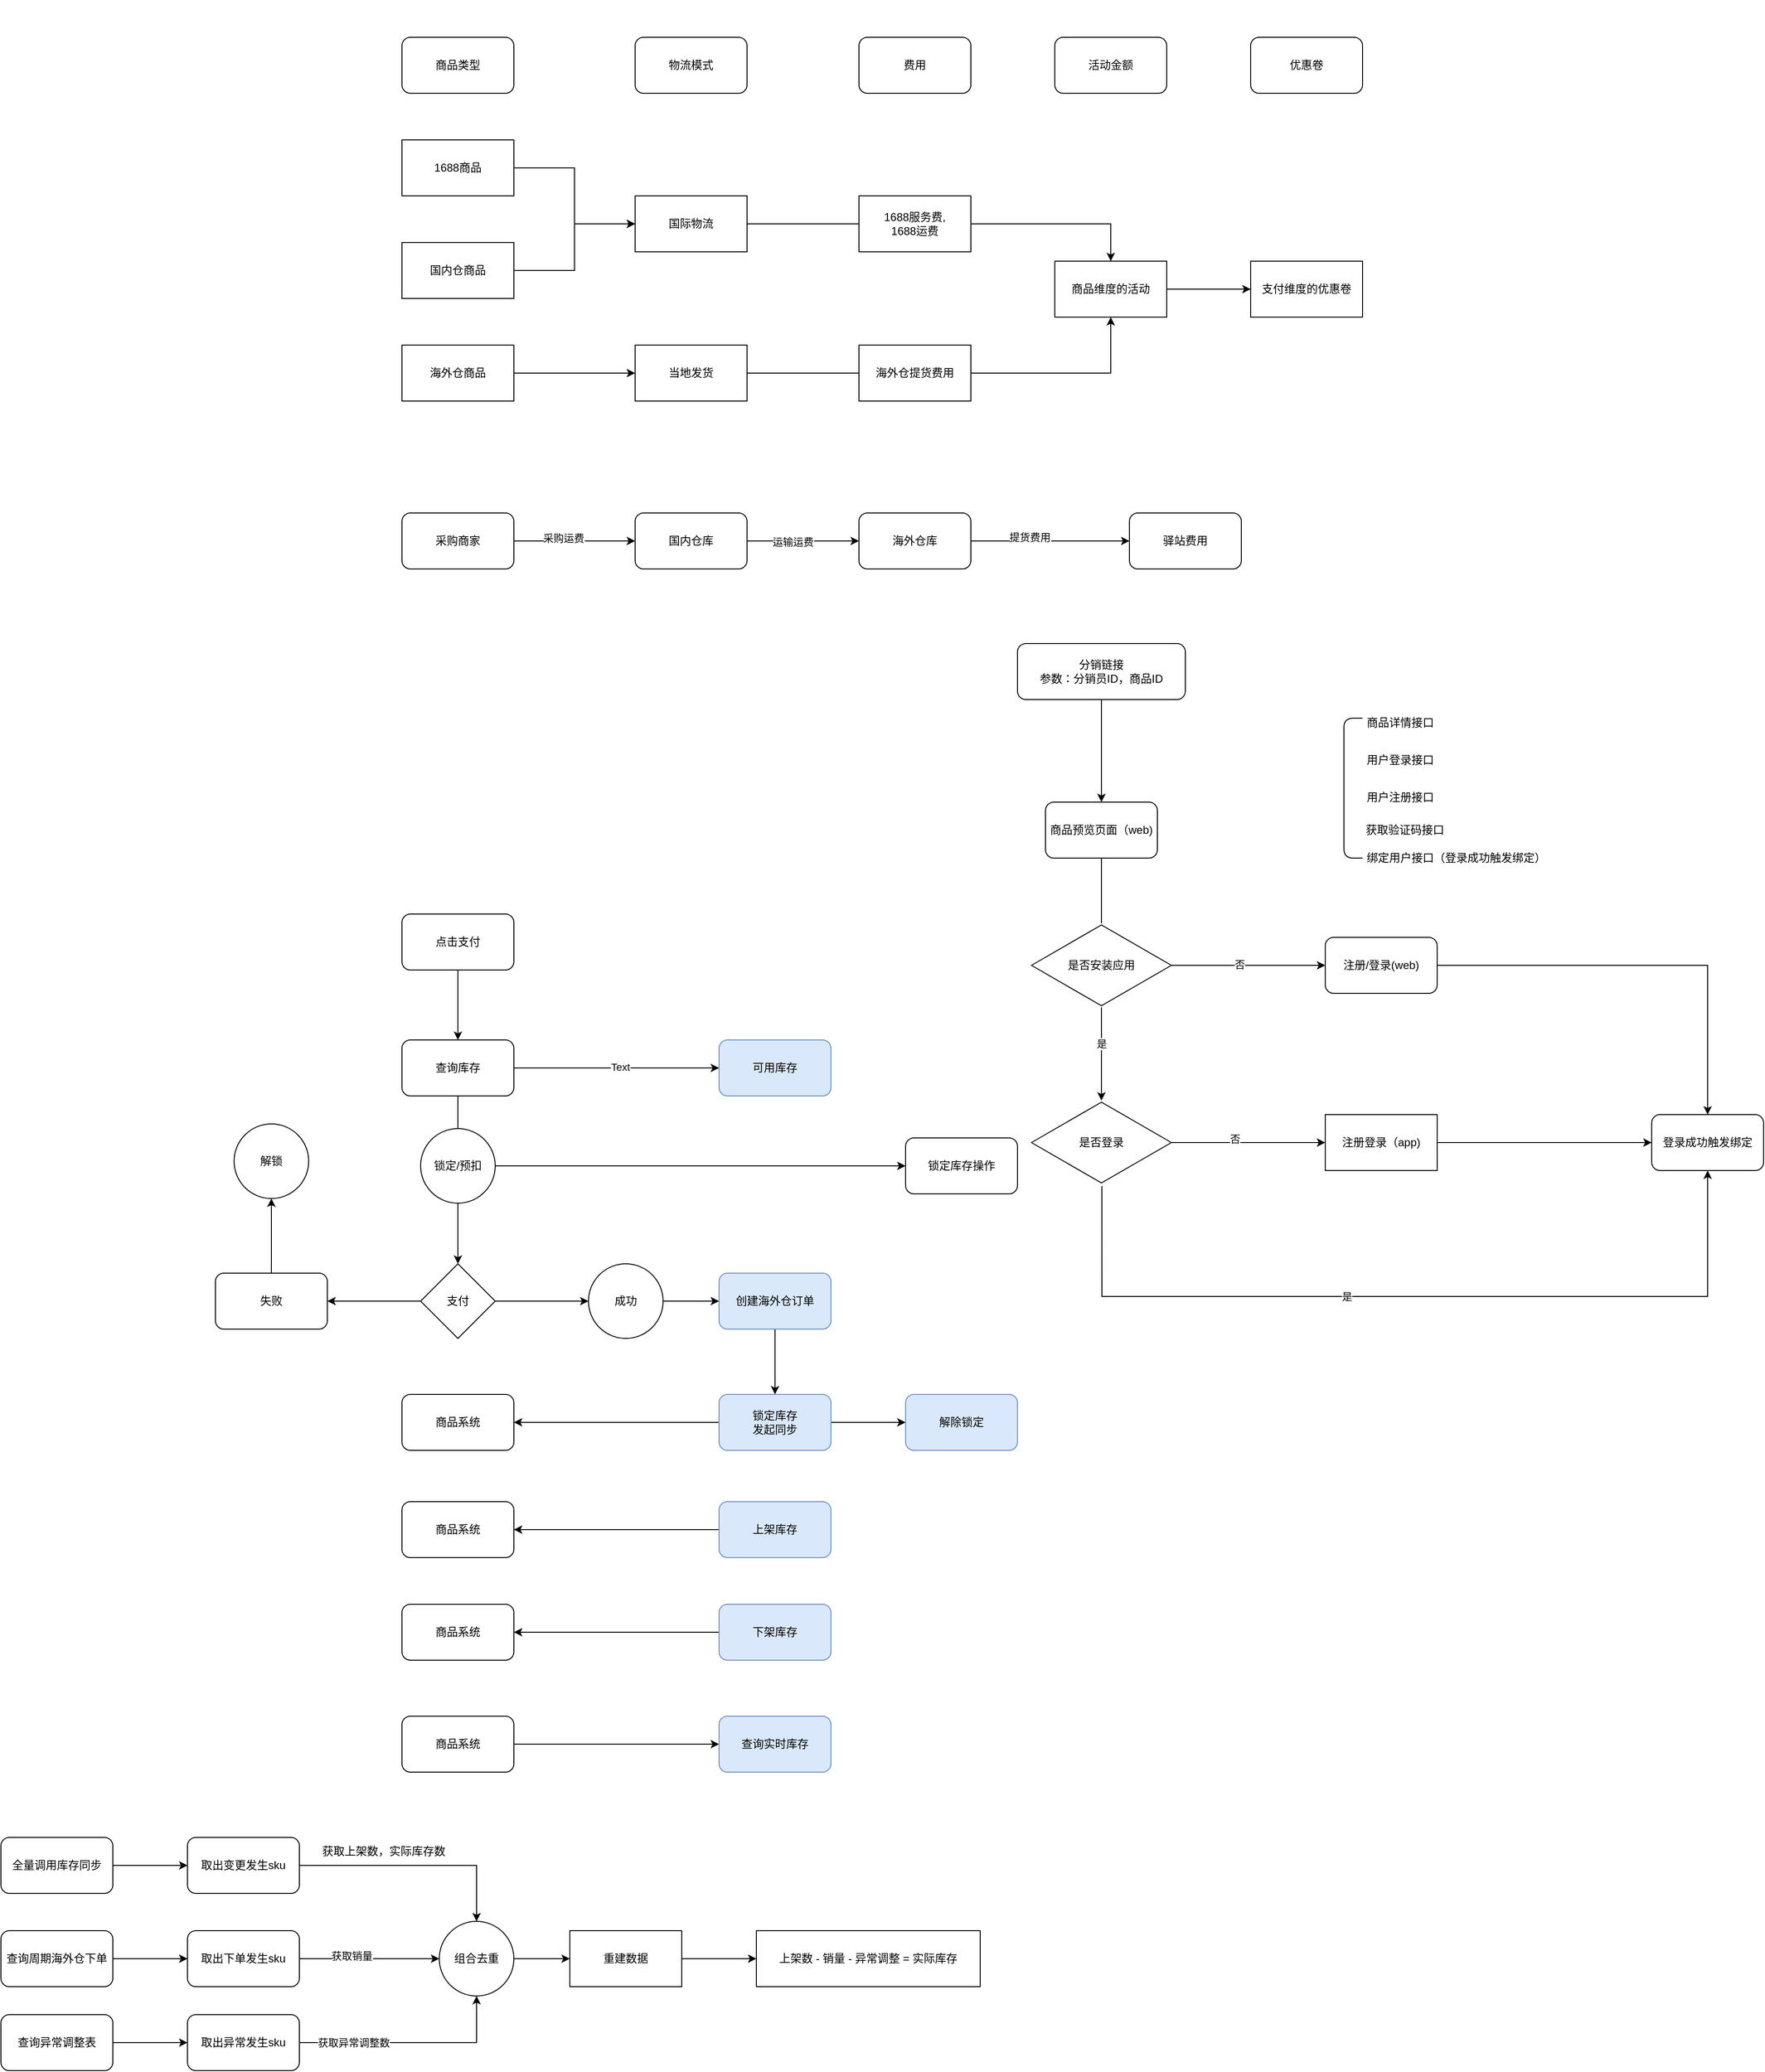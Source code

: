 <mxfile version="21.6.8" type="github">
  <diagram id="adT5Hj72i1SFzHfTn9DL" name="Page-1">
    <mxGraphModel dx="2389" dy="841" grid="1" gridSize="10" guides="1" tooltips="1" connect="1" arrows="1" fold="1" page="1" pageScale="1" pageWidth="827" pageHeight="1169" math="0" shadow="0">
      <root>
        <mxCell id="0" />
        <mxCell id="1" parent="0" />
        <mxCell id="MJwxScp5eWd2gxEu34i6-5" style="edgeStyle=orthogonalEdgeStyle;rounded=0;orthogonalLoop=1;jettySize=auto;html=1;" parent="1" source="MJwxScp5eWd2gxEu34i6-1" target="MJwxScp5eWd2gxEu34i6-4" edge="1">
          <mxGeometry relative="1" as="geometry" />
        </mxCell>
        <mxCell id="MJwxScp5eWd2gxEu34i6-1" value="1688商品" style="rounded=0;whiteSpace=wrap;html=1;" parent="1" vertex="1">
          <mxGeometry x="70" y="200" width="120" height="60" as="geometry" />
        </mxCell>
        <mxCell id="MJwxScp5eWd2gxEu34i6-6" style="edgeStyle=orthogonalEdgeStyle;rounded=0;orthogonalLoop=1;jettySize=auto;html=1;entryX=0;entryY=0.5;entryDx=0;entryDy=0;" parent="1" source="MJwxScp5eWd2gxEu34i6-2" target="MJwxScp5eWd2gxEu34i6-4" edge="1">
          <mxGeometry relative="1" as="geometry" />
        </mxCell>
        <mxCell id="MJwxScp5eWd2gxEu34i6-2" value="国内仓商品" style="rounded=0;whiteSpace=wrap;html=1;" parent="1" vertex="1">
          <mxGeometry x="70" y="310" width="120" height="60" as="geometry" />
        </mxCell>
        <mxCell id="MJwxScp5eWd2gxEu34i6-8" value="" style="edgeStyle=orthogonalEdgeStyle;rounded=0;orthogonalLoop=1;jettySize=auto;html=1;" parent="1" source="MJwxScp5eWd2gxEu34i6-3" target="MJwxScp5eWd2gxEu34i6-7" edge="1">
          <mxGeometry relative="1" as="geometry" />
        </mxCell>
        <mxCell id="MJwxScp5eWd2gxEu34i6-3" value="海外仓商品" style="rounded=0;whiteSpace=wrap;html=1;" parent="1" vertex="1">
          <mxGeometry x="70" y="420" width="120" height="60" as="geometry" />
        </mxCell>
        <mxCell id="MJwxScp5eWd2gxEu34i6-15" style="edgeStyle=orthogonalEdgeStyle;rounded=0;orthogonalLoop=1;jettySize=auto;html=1;" parent="1" source="MJwxScp5eWd2gxEu34i6-4" target="MJwxScp5eWd2gxEu34i6-14" edge="1">
          <mxGeometry relative="1" as="geometry" />
        </mxCell>
        <mxCell id="MJwxScp5eWd2gxEu34i6-4" value="国际物流" style="rounded=0;whiteSpace=wrap;html=1;" parent="1" vertex="1">
          <mxGeometry x="320" y="260" width="120" height="60" as="geometry" />
        </mxCell>
        <mxCell id="MJwxScp5eWd2gxEu34i6-16" style="edgeStyle=orthogonalEdgeStyle;rounded=0;orthogonalLoop=1;jettySize=auto;html=1;entryX=0.5;entryY=1;entryDx=0;entryDy=0;" parent="1" source="MJwxScp5eWd2gxEu34i6-7" target="MJwxScp5eWd2gxEu34i6-14" edge="1">
          <mxGeometry relative="1" as="geometry" />
        </mxCell>
        <mxCell id="MJwxScp5eWd2gxEu34i6-7" value="当地发货" style="rounded=0;whiteSpace=wrap;html=1;" parent="1" vertex="1">
          <mxGeometry x="320" y="420" width="120" height="60" as="geometry" />
        </mxCell>
        <mxCell id="MJwxScp5eWd2gxEu34i6-9" value="商品类型" style="rounded=1;whiteSpace=wrap;html=1;" parent="1" vertex="1">
          <mxGeometry x="70" y="90" width="120" height="60" as="geometry" />
        </mxCell>
        <mxCell id="MJwxScp5eWd2gxEu34i6-10" value="物流模式" style="rounded=1;whiteSpace=wrap;html=1;" parent="1" vertex="1">
          <mxGeometry x="320" y="90" width="120" height="60" as="geometry" />
        </mxCell>
        <mxCell id="MJwxScp5eWd2gxEu34i6-11" value="&lt;h1&gt;&lt;br&gt;&lt;/h1&gt;" style="text;html=1;strokeColor=none;fillColor=none;spacing=5;spacingTop=-20;whiteSpace=wrap;overflow=hidden;rounded=0;" parent="1" vertex="1">
          <mxGeometry x="35" y="60" width="190" height="120" as="geometry" />
        </mxCell>
        <mxCell id="MJwxScp5eWd2gxEu34i6-12" value="优惠卷" style="rounded=1;whiteSpace=wrap;html=1;" parent="1" vertex="1">
          <mxGeometry x="980" y="90" width="120" height="60" as="geometry" />
        </mxCell>
        <mxCell id="MJwxScp5eWd2gxEu34i6-13" value="活动金额" style="rounded=1;whiteSpace=wrap;html=1;" parent="1" vertex="1">
          <mxGeometry x="770" y="90" width="120" height="60" as="geometry" />
        </mxCell>
        <mxCell id="MJwxScp5eWd2gxEu34i6-18" value="" style="edgeStyle=orthogonalEdgeStyle;rounded=0;orthogonalLoop=1;jettySize=auto;html=1;" parent="1" source="MJwxScp5eWd2gxEu34i6-14" target="MJwxScp5eWd2gxEu34i6-17" edge="1">
          <mxGeometry relative="1" as="geometry" />
        </mxCell>
        <mxCell id="MJwxScp5eWd2gxEu34i6-14" value="商品维度的活动" style="rounded=0;whiteSpace=wrap;html=1;" parent="1" vertex="1">
          <mxGeometry x="770" y="330" width="120" height="60" as="geometry" />
        </mxCell>
        <mxCell id="MJwxScp5eWd2gxEu34i6-17" value="支付维度的优惠卷" style="rounded=0;whiteSpace=wrap;html=1;" parent="1" vertex="1">
          <mxGeometry x="980" y="330" width="120" height="60" as="geometry" />
        </mxCell>
        <mxCell id="MJwxScp5eWd2gxEu34i6-19" value="费用" style="rounded=1;whiteSpace=wrap;html=1;" parent="1" vertex="1">
          <mxGeometry x="560" y="90" width="120" height="60" as="geometry" />
        </mxCell>
        <mxCell id="MJwxScp5eWd2gxEu34i6-20" value="1688服务费,&lt;br&gt;1688运费&lt;br&gt;" style="rounded=0;whiteSpace=wrap;html=1;" parent="1" vertex="1">
          <mxGeometry x="560" y="260" width="120" height="60" as="geometry" />
        </mxCell>
        <mxCell id="MJwxScp5eWd2gxEu34i6-21" value="海外仓提货费用" style="rounded=0;whiteSpace=wrap;html=1;" parent="1" vertex="1">
          <mxGeometry x="560" y="420" width="120" height="60" as="geometry" />
        </mxCell>
        <mxCell id="MJwxScp5eWd2gxEu34i6-28" style="edgeStyle=orthogonalEdgeStyle;rounded=0;orthogonalLoop=1;jettySize=auto;html=1;" parent="1" source="MJwxScp5eWd2gxEu34i6-24" target="MJwxScp5eWd2gxEu34i6-25" edge="1">
          <mxGeometry relative="1" as="geometry" />
        </mxCell>
        <mxCell id="MJwxScp5eWd2gxEu34i6-31" value="采购运费" style="edgeLabel;html=1;align=center;verticalAlign=middle;resizable=0;points=[];" parent="MJwxScp5eWd2gxEu34i6-28" vertex="1" connectable="0">
          <mxGeometry x="-0.185" y="3" relative="1" as="geometry">
            <mxPoint as="offset" />
          </mxGeometry>
        </mxCell>
        <mxCell id="MJwxScp5eWd2gxEu34i6-24" value="采购商家" style="rounded=1;whiteSpace=wrap;html=1;" parent="1" vertex="1">
          <mxGeometry x="70" y="600" width="120" height="60" as="geometry" />
        </mxCell>
        <mxCell id="MJwxScp5eWd2gxEu34i6-29" style="edgeStyle=orthogonalEdgeStyle;rounded=0;orthogonalLoop=1;jettySize=auto;html=1;entryX=0;entryY=0.5;entryDx=0;entryDy=0;" parent="1" source="MJwxScp5eWd2gxEu34i6-25" target="MJwxScp5eWd2gxEu34i6-26" edge="1">
          <mxGeometry relative="1" as="geometry" />
        </mxCell>
        <mxCell id="MJwxScp5eWd2gxEu34i6-32" value="运输运费" style="edgeLabel;html=1;align=center;verticalAlign=middle;resizable=0;points=[];" parent="MJwxScp5eWd2gxEu34i6-29" vertex="1" connectable="0">
          <mxGeometry x="-0.183" y="-1" relative="1" as="geometry">
            <mxPoint as="offset" />
          </mxGeometry>
        </mxCell>
        <mxCell id="MJwxScp5eWd2gxEu34i6-25" value="国内仓库" style="rounded=1;whiteSpace=wrap;html=1;" parent="1" vertex="1">
          <mxGeometry x="320" y="600" width="120" height="60" as="geometry" />
        </mxCell>
        <mxCell id="MJwxScp5eWd2gxEu34i6-30" style="edgeStyle=orthogonalEdgeStyle;rounded=0;orthogonalLoop=1;jettySize=auto;html=1;entryX=0;entryY=0.5;entryDx=0;entryDy=0;" parent="1" source="MJwxScp5eWd2gxEu34i6-26" target="MJwxScp5eWd2gxEu34i6-27" edge="1">
          <mxGeometry relative="1" as="geometry">
            <Array as="points">
              <mxPoint x="770" y="630" />
              <mxPoint x="770" y="630" />
            </Array>
          </mxGeometry>
        </mxCell>
        <mxCell id="MJwxScp5eWd2gxEu34i6-33" value="提货费用" style="edgeLabel;html=1;align=center;verticalAlign=middle;resizable=0;points=[];" parent="MJwxScp5eWd2gxEu34i6-30" vertex="1" connectable="0">
          <mxGeometry x="-0.267" y="4" relative="1" as="geometry">
            <mxPoint as="offset" />
          </mxGeometry>
        </mxCell>
        <mxCell id="MJwxScp5eWd2gxEu34i6-26" value="海外仓库" style="rounded=1;whiteSpace=wrap;html=1;" parent="1" vertex="1">
          <mxGeometry x="560" y="600" width="120" height="60" as="geometry" />
        </mxCell>
        <mxCell id="MJwxScp5eWd2gxEu34i6-27" value="驿站费用" style="rounded=1;whiteSpace=wrap;html=1;" parent="1" vertex="1">
          <mxGeometry x="850" y="600" width="120" height="60" as="geometry" />
        </mxCell>
        <mxCell id="-hgf0dUPI_WyiDmm7bkw-3" value="" style="edgeStyle=orthogonalEdgeStyle;rounded=0;orthogonalLoop=1;jettySize=auto;html=1;" parent="1" source="-hgf0dUPI_WyiDmm7bkw-1" target="-hgf0dUPI_WyiDmm7bkw-2" edge="1">
          <mxGeometry relative="1" as="geometry" />
        </mxCell>
        <mxCell id="-hgf0dUPI_WyiDmm7bkw-1" value="分销链接&lt;br&gt;参数：分销员ID，商品ID" style="rounded=1;whiteSpace=wrap;html=1;" parent="1" vertex="1">
          <mxGeometry x="730" y="740" width="180" height="60" as="geometry" />
        </mxCell>
        <mxCell id="-hgf0dUPI_WyiDmm7bkw-8" value="" style="edgeStyle=orthogonalEdgeStyle;rounded=0;orthogonalLoop=1;jettySize=auto;html=1;startArrow=none;" parent="1" source="-hgf0dUPI_WyiDmm7bkw-11" target="-hgf0dUPI_WyiDmm7bkw-7" edge="1">
          <mxGeometry relative="1" as="geometry" />
        </mxCell>
        <mxCell id="-hgf0dUPI_WyiDmm7bkw-14" value="否" style="edgeLabel;html=1;align=center;verticalAlign=middle;resizable=0;points=[];" parent="-hgf0dUPI_WyiDmm7bkw-8" vertex="1" connectable="0">
          <mxGeometry x="-0.118" y="1" relative="1" as="geometry">
            <mxPoint as="offset" />
          </mxGeometry>
        </mxCell>
        <mxCell id="-hgf0dUPI_WyiDmm7bkw-2" value="商品预览页面（web)&lt;br&gt;" style="rounded=1;whiteSpace=wrap;html=1;" parent="1" vertex="1">
          <mxGeometry x="760" y="910" width="120" height="60" as="geometry" />
        </mxCell>
        <mxCell id="-hgf0dUPI_WyiDmm7bkw-26" value="" style="edgeStyle=orthogonalEdgeStyle;rounded=0;orthogonalLoop=1;jettySize=auto;html=1;" parent="1" source="-hgf0dUPI_WyiDmm7bkw-7" target="-hgf0dUPI_WyiDmm7bkw-25" edge="1">
          <mxGeometry relative="1" as="geometry" />
        </mxCell>
        <mxCell id="-hgf0dUPI_WyiDmm7bkw-7" value="注册/登录(web)" style="rounded=1;whiteSpace=wrap;html=1;" parent="1" vertex="1">
          <mxGeometry x="1060" y="1055" width="120" height="60" as="geometry" />
        </mxCell>
        <mxCell id="-hgf0dUPI_WyiDmm7bkw-12" value="" style="edgeStyle=orthogonalEdgeStyle;rounded=0;orthogonalLoop=1;jettySize=auto;html=1;endArrow=none;" parent="1" source="-hgf0dUPI_WyiDmm7bkw-2" target="-hgf0dUPI_WyiDmm7bkw-11" edge="1">
          <mxGeometry relative="1" as="geometry">
            <mxPoint x="600" y="1170" as="sourcePoint" />
            <mxPoint x="990" y="1170" as="targetPoint" />
          </mxGeometry>
        </mxCell>
        <mxCell id="-hgf0dUPI_WyiDmm7bkw-16" value="" style="edgeStyle=orthogonalEdgeStyle;rounded=0;orthogonalLoop=1;jettySize=auto;html=1;" parent="1" source="-hgf0dUPI_WyiDmm7bkw-11" target="-hgf0dUPI_WyiDmm7bkw-18" edge="1">
          <mxGeometry relative="1" as="geometry">
            <mxPoint x="820" y="1230" as="targetPoint" />
          </mxGeometry>
        </mxCell>
        <mxCell id="-hgf0dUPI_WyiDmm7bkw-17" value="是" style="edgeLabel;html=1;align=center;verticalAlign=middle;resizable=0;points=[];" parent="-hgf0dUPI_WyiDmm7bkw-16" vertex="1" connectable="0">
          <mxGeometry x="-0.221" relative="1" as="geometry">
            <mxPoint as="offset" />
          </mxGeometry>
        </mxCell>
        <mxCell id="-hgf0dUPI_WyiDmm7bkw-11" value="是否安装应用" style="html=1;whiteSpace=wrap;aspect=fixed;shape=isoRectangle;" parent="1" vertex="1">
          <mxGeometry x="745" y="1040" width="150" height="90" as="geometry" />
        </mxCell>
        <mxCell id="-hgf0dUPI_WyiDmm7bkw-20" value="" style="edgeStyle=orthogonalEdgeStyle;rounded=0;orthogonalLoop=1;jettySize=auto;html=1;" parent="1" source="-hgf0dUPI_WyiDmm7bkw-18" target="-hgf0dUPI_WyiDmm7bkw-19" edge="1">
          <mxGeometry relative="1" as="geometry" />
        </mxCell>
        <mxCell id="-hgf0dUPI_WyiDmm7bkw-21" value="否" style="edgeLabel;html=1;align=center;verticalAlign=middle;resizable=0;points=[];" parent="-hgf0dUPI_WyiDmm7bkw-20" vertex="1" connectable="0">
          <mxGeometry x="-0.176" y="4" relative="1" as="geometry">
            <mxPoint as="offset" />
          </mxGeometry>
        </mxCell>
        <mxCell id="-hgf0dUPI_WyiDmm7bkw-38" style="edgeStyle=orthogonalEdgeStyle;rounded=0;orthogonalLoop=1;jettySize=auto;html=1;entryX=0.5;entryY=1;entryDx=0;entryDy=0;exitX=0.503;exitY=1.018;exitDx=0;exitDy=0;exitPerimeter=0;" parent="1" source="-hgf0dUPI_WyiDmm7bkw-18" target="-hgf0dUPI_WyiDmm7bkw-25" edge="1">
          <mxGeometry relative="1" as="geometry">
            <mxPoint x="820" y="1560" as="targetPoint" />
            <Array as="points">
              <mxPoint x="821" y="1440" />
              <mxPoint x="1470" y="1440" />
            </Array>
          </mxGeometry>
        </mxCell>
        <mxCell id="-hgf0dUPI_WyiDmm7bkw-39" value="是" style="edgeLabel;html=1;align=center;verticalAlign=middle;resizable=0;points=[];" parent="-hgf0dUPI_WyiDmm7bkw-38" vertex="1" connectable="0">
          <mxGeometry x="-0.157" relative="1" as="geometry">
            <mxPoint as="offset" />
          </mxGeometry>
        </mxCell>
        <mxCell id="-hgf0dUPI_WyiDmm7bkw-18" value="是否登录" style="html=1;whiteSpace=wrap;aspect=fixed;shape=isoRectangle;" parent="1" vertex="1">
          <mxGeometry x="745" y="1230" width="150" height="90" as="geometry" />
        </mxCell>
        <mxCell id="-hgf0dUPI_WyiDmm7bkw-37" style="edgeStyle=orthogonalEdgeStyle;rounded=0;orthogonalLoop=1;jettySize=auto;html=1;entryX=0;entryY=0.5;entryDx=0;entryDy=0;" parent="1" source="-hgf0dUPI_WyiDmm7bkw-19" target="-hgf0dUPI_WyiDmm7bkw-25" edge="1">
          <mxGeometry relative="1" as="geometry">
            <mxPoint x="1370" y="1120" as="targetPoint" />
          </mxGeometry>
        </mxCell>
        <mxCell id="-hgf0dUPI_WyiDmm7bkw-19" value="注册登录（app)" style="whiteSpace=wrap;html=1;" parent="1" vertex="1">
          <mxGeometry x="1060" y="1245" width="120" height="60" as="geometry" />
        </mxCell>
        <mxCell id="-hgf0dUPI_WyiDmm7bkw-25" value="登录成功触发绑定" style="rounded=1;whiteSpace=wrap;html=1;" parent="1" vertex="1">
          <mxGeometry x="1410" y="1245" width="120" height="60" as="geometry" />
        </mxCell>
        <mxCell id="-hgf0dUPI_WyiDmm7bkw-27" value="" style="shape=curlyBracket;whiteSpace=wrap;html=1;rounded=1;labelPosition=left;verticalLabelPosition=middle;align=right;verticalAlign=middle;size=0;" parent="1" vertex="1">
          <mxGeometry x="1080" y="820" width="20" height="150" as="geometry" />
        </mxCell>
        <mxCell id="-hgf0dUPI_WyiDmm7bkw-28" value="商品详情接口" style="text;html=1;align=center;verticalAlign=middle;resizable=0;points=[];autosize=1;strokeColor=none;fillColor=none;" parent="1" vertex="1">
          <mxGeometry x="1090" y="810" width="100" height="30" as="geometry" />
        </mxCell>
        <mxCell id="-hgf0dUPI_WyiDmm7bkw-32" value="用户登录接口" style="text;html=1;align=center;verticalAlign=middle;resizable=0;points=[];autosize=1;strokeColor=none;fillColor=none;" parent="1" vertex="1">
          <mxGeometry x="1090" y="850" width="100" height="30" as="geometry" />
        </mxCell>
        <mxCell id="-hgf0dUPI_WyiDmm7bkw-33" value="用户注册接口" style="text;html=1;align=center;verticalAlign=middle;resizable=0;points=[];autosize=1;strokeColor=none;fillColor=none;" parent="1" vertex="1">
          <mxGeometry x="1090" y="890" width="100" height="30" as="geometry" />
        </mxCell>
        <mxCell id="-hgf0dUPI_WyiDmm7bkw-35" value="获取验证码接口" style="text;html=1;align=center;verticalAlign=middle;resizable=0;points=[];autosize=1;strokeColor=none;fillColor=none;" parent="1" vertex="1">
          <mxGeometry x="1090" y="925" width="110" height="30" as="geometry" />
        </mxCell>
        <mxCell id="-hgf0dUPI_WyiDmm7bkw-36" value="绑定用户接口（登录成功触发绑定）" style="text;html=1;align=center;verticalAlign=middle;resizable=0;points=[];autosize=1;strokeColor=none;fillColor=none;" parent="1" vertex="1">
          <mxGeometry x="1090" y="955" width="220" height="30" as="geometry" />
        </mxCell>
        <mxCell id="LGsXtnm90S2zhd1DPzmR-12" style="edgeStyle=orthogonalEdgeStyle;rounded=0;orthogonalLoop=1;jettySize=auto;html=1;" parent="1" source="LGsXtnm90S2zhd1DPzmR-1" target="LGsXtnm90S2zhd1DPzmR-7" edge="1">
          <mxGeometry relative="1" as="geometry" />
        </mxCell>
        <mxCell id="LGsXtnm90S2zhd1DPzmR-1" value="点击支付" style="rounded=1;whiteSpace=wrap;html=1;" parent="1" vertex="1">
          <mxGeometry x="70" y="1030" width="120" height="60" as="geometry" />
        </mxCell>
        <mxCell id="LGsXtnm90S2zhd1DPzmR-2" value="可用库存" style="rounded=1;whiteSpace=wrap;html=1;fillColor=#dae8fc;strokeColor=#6c8ebf;" parent="1" vertex="1">
          <mxGeometry x="410" y="1165" width="120" height="60" as="geometry" />
        </mxCell>
        <mxCell id="LGsXtnm90S2zhd1DPzmR-3" value="商品系统" style="rounded=1;whiteSpace=wrap;html=1;" parent="1" vertex="1">
          <mxGeometry x="70" y="1545" width="120" height="60" as="geometry" />
        </mxCell>
        <mxCell id="LGsXtnm90S2zhd1DPzmR-6" style="edgeStyle=orthogonalEdgeStyle;rounded=0;orthogonalLoop=1;jettySize=auto;html=1;entryX=0;entryY=0.5;entryDx=0;entryDy=0;exitX=1;exitY=0.5;exitDx=0;exitDy=0;labelBackgroundColor=default;fontColor=default;labelPosition=left;verticalLabelPosition=top;align=right;verticalAlign=bottom;" parent="1" source="LGsXtnm90S2zhd1DPzmR-7" target="LGsXtnm90S2zhd1DPzmR-2" edge="1">
          <mxGeometry relative="1" as="geometry">
            <mxPoint x="160" y="1195" as="sourcePoint" />
          </mxGeometry>
        </mxCell>
        <mxCell id="LGsXtnm90S2zhd1DPzmR-28" value="Text" style="edgeLabel;html=1;align=center;verticalAlign=middle;resizable=0;points=[];" parent="LGsXtnm90S2zhd1DPzmR-6" vertex="1" connectable="0">
          <mxGeometry x="0.032" y="1" relative="1" as="geometry">
            <mxPoint as="offset" />
          </mxGeometry>
        </mxCell>
        <mxCell id="LGsXtnm90S2zhd1DPzmR-14" value="" style="edgeStyle=orthogonalEdgeStyle;rounded=0;orthogonalLoop=1;jettySize=auto;html=1;" parent="1" source="LGsXtnm90S2zhd1DPzmR-7" edge="1">
          <mxGeometry relative="1" as="geometry">
            <mxPoint x="130" y="1405" as="targetPoint" />
          </mxGeometry>
        </mxCell>
        <mxCell id="LGsXtnm90S2zhd1DPzmR-7" value="查询库存" style="rounded=1;whiteSpace=wrap;html=1;" parent="1" vertex="1">
          <mxGeometry x="70" y="1165" width="120" height="60" as="geometry" />
        </mxCell>
        <mxCell id="LGsXtnm90S2zhd1DPzmR-8" style="edgeStyle=orthogonalEdgeStyle;rounded=0;orthogonalLoop=1;jettySize=auto;html=1;exitX=0.5;exitY=1;exitDx=0;exitDy=0;" parent="1" source="LGsXtnm90S2zhd1DPzmR-2" target="LGsXtnm90S2zhd1DPzmR-2" edge="1">
          <mxGeometry relative="1" as="geometry" />
        </mxCell>
        <mxCell id="LGsXtnm90S2zhd1DPzmR-37" value="" style="edgeStyle=orthogonalEdgeStyle;rounded=0;orthogonalLoop=1;jettySize=auto;html=1;exitX=1;exitY=0.5;exitDx=0;exitDy=0;" parent="1" source="XCsd21TV_Lf7AyseaoJk-13" target="LGsXtnm90S2zhd1DPzmR-36" edge="1">
          <mxGeometry relative="1" as="geometry">
            <mxPoint x="190" y="1435" as="sourcePoint" />
          </mxGeometry>
        </mxCell>
        <mxCell id="XCsd21TV_Lf7AyseaoJk-4" value="" style="edgeStyle=orthogonalEdgeStyle;rounded=0;orthogonalLoop=1;jettySize=auto;html=1;exitX=0;exitY=0.5;exitDx=0;exitDy=0;" parent="1" source="XCsd21TV_Lf7AyseaoJk-13" target="XCsd21TV_Lf7AyseaoJk-3" edge="1">
          <mxGeometry relative="1" as="geometry">
            <mxPoint x="70" y="1435" as="sourcePoint" />
          </mxGeometry>
        </mxCell>
        <mxCell id="LGsXtnm90S2zhd1DPzmR-18" value="" style="edgeStyle=orthogonalEdgeStyle;rounded=0;orthogonalLoop=1;jettySize=auto;html=1;" parent="1" source="LGsXtnm90S2zhd1DPzmR-15" target="LGsXtnm90S2zhd1DPzmR-17" edge="1">
          <mxGeometry relative="1" as="geometry" />
        </mxCell>
        <mxCell id="LGsXtnm90S2zhd1DPzmR-15" value="创建海外仓订单" style="rounded=1;whiteSpace=wrap;html=1;fillColor=#dae8fc;strokeColor=#6c8ebf;" parent="1" vertex="1">
          <mxGeometry x="410" y="1415" width="120" height="60" as="geometry" />
        </mxCell>
        <mxCell id="LGsXtnm90S2zhd1DPzmR-19" style="edgeStyle=orthogonalEdgeStyle;rounded=0;orthogonalLoop=1;jettySize=auto;html=1;entryX=1;entryY=0.5;entryDx=0;entryDy=0;" parent="1" source="LGsXtnm90S2zhd1DPzmR-17" target="LGsXtnm90S2zhd1DPzmR-3" edge="1">
          <mxGeometry relative="1" as="geometry">
            <mxPoint x="190" y="1560" as="targetPoint" />
          </mxGeometry>
        </mxCell>
        <mxCell id="XCsd21TV_Lf7AyseaoJk-11" value="" style="edgeStyle=orthogonalEdgeStyle;rounded=0;orthogonalLoop=1;jettySize=auto;html=1;entryX=0;entryY=0.5;entryDx=0;entryDy=0;" parent="1" source="LGsXtnm90S2zhd1DPzmR-17" target="XCsd21TV_Lf7AyseaoJk-10" edge="1">
          <mxGeometry relative="1" as="geometry">
            <mxPoint x="560" y="1575" as="targetPoint" />
          </mxGeometry>
        </mxCell>
        <mxCell id="LGsXtnm90S2zhd1DPzmR-17" value="锁定库存&lt;br&gt;发起同步" style="rounded=1;whiteSpace=wrap;html=1;fillColor=#dae8fc;strokeColor=#6c8ebf;" parent="1" vertex="1">
          <mxGeometry x="410" y="1545" width="120" height="60" as="geometry" />
        </mxCell>
        <mxCell id="LGsXtnm90S2zhd1DPzmR-24" style="edgeStyle=orthogonalEdgeStyle;rounded=0;orthogonalLoop=1;jettySize=auto;html=1;" parent="1" source="LGsXtnm90S2zhd1DPzmR-20" target="LGsXtnm90S2zhd1DPzmR-22" edge="1">
          <mxGeometry relative="1" as="geometry" />
        </mxCell>
        <mxCell id="LGsXtnm90S2zhd1DPzmR-20" value="上架库存" style="rounded=1;whiteSpace=wrap;html=1;fillColor=#dae8fc;strokeColor=#6c8ebf;" parent="1" vertex="1">
          <mxGeometry x="410" y="1660" width="120" height="60" as="geometry" />
        </mxCell>
        <mxCell id="LGsXtnm90S2zhd1DPzmR-27" style="edgeStyle=orthogonalEdgeStyle;rounded=0;orthogonalLoop=1;jettySize=auto;html=1;entryX=1;entryY=0.5;entryDx=0;entryDy=0;" parent="1" source="LGsXtnm90S2zhd1DPzmR-21" target="LGsXtnm90S2zhd1DPzmR-25" edge="1">
          <mxGeometry relative="1" as="geometry" />
        </mxCell>
        <mxCell id="LGsXtnm90S2zhd1DPzmR-21" value="下架库存" style="rounded=1;whiteSpace=wrap;html=1;fillColor=#dae8fc;strokeColor=#6c8ebf;" parent="1" vertex="1">
          <mxGeometry x="410" y="1770" width="120" height="60" as="geometry" />
        </mxCell>
        <mxCell id="LGsXtnm90S2zhd1DPzmR-22" value="商品系统" style="rounded=1;whiteSpace=wrap;html=1;" parent="1" vertex="1">
          <mxGeometry x="70" y="1660" width="120" height="60" as="geometry" />
        </mxCell>
        <mxCell id="LGsXtnm90S2zhd1DPzmR-25" value="商品系统" style="rounded=1;whiteSpace=wrap;html=1;" parent="1" vertex="1">
          <mxGeometry x="70" y="1770" width="120" height="60" as="geometry" />
        </mxCell>
        <mxCell id="LGsXtnm90S2zhd1DPzmR-34" value="" style="edgeStyle=orthogonalEdgeStyle;rounded=0;orthogonalLoop=1;jettySize=auto;html=1;" parent="1" source="LGsXtnm90S2zhd1DPzmR-31" target="LGsXtnm90S2zhd1DPzmR-33" edge="1">
          <mxGeometry relative="1" as="geometry" />
        </mxCell>
        <mxCell id="LGsXtnm90S2zhd1DPzmR-31" value="商品系统" style="rounded=1;whiteSpace=wrap;html=1;" parent="1" vertex="1">
          <mxGeometry x="70" y="1890" width="120" height="60" as="geometry" />
        </mxCell>
        <mxCell id="LGsXtnm90S2zhd1DPzmR-33" value="查询实时库存" style="rounded=1;whiteSpace=wrap;html=1;fillColor=#dae8fc;strokeColor=#6c8ebf;" parent="1" vertex="1">
          <mxGeometry x="410" y="1890" width="120" height="60" as="geometry" />
        </mxCell>
        <mxCell id="LGsXtnm90S2zhd1DPzmR-38" style="edgeStyle=orthogonalEdgeStyle;rounded=0;orthogonalLoop=1;jettySize=auto;html=1;" parent="1" source="LGsXtnm90S2zhd1DPzmR-36" target="LGsXtnm90S2zhd1DPzmR-15" edge="1">
          <mxGeometry relative="1" as="geometry" />
        </mxCell>
        <mxCell id="LGsXtnm90S2zhd1DPzmR-36" value="成功" style="ellipse;whiteSpace=wrap;html=1;rounded=1;" parent="1" vertex="1">
          <mxGeometry x="270" y="1405" width="80" height="80" as="geometry" />
        </mxCell>
        <mxCell id="XCsd21TV_Lf7AyseaoJk-9" value="" style="edgeStyle=orthogonalEdgeStyle;rounded=0;orthogonalLoop=1;jettySize=auto;html=1;" parent="1" source="XCsd21TV_Lf7AyseaoJk-2" target="XCsd21TV_Lf7AyseaoJk-8" edge="1">
          <mxGeometry relative="1" as="geometry" />
        </mxCell>
        <mxCell id="XCsd21TV_Lf7AyseaoJk-2" value="锁定/预扣" style="ellipse;whiteSpace=wrap;html=1;aspect=fixed;" parent="1" vertex="1">
          <mxGeometry x="90" y="1260" width="80" height="80" as="geometry" />
        </mxCell>
        <mxCell id="XCsd21TV_Lf7AyseaoJk-6" value="" style="edgeStyle=orthogonalEdgeStyle;rounded=0;orthogonalLoop=1;jettySize=auto;html=1;" parent="1" source="XCsd21TV_Lf7AyseaoJk-3" target="XCsd21TV_Lf7AyseaoJk-5" edge="1">
          <mxGeometry relative="1" as="geometry" />
        </mxCell>
        <mxCell id="XCsd21TV_Lf7AyseaoJk-3" value="失败" style="rounded=1;whiteSpace=wrap;html=1;" parent="1" vertex="1">
          <mxGeometry x="-130" y="1415" width="120" height="60" as="geometry" />
        </mxCell>
        <mxCell id="XCsd21TV_Lf7AyseaoJk-5" value="解锁" style="ellipse;whiteSpace=wrap;html=1;rounded=1;" parent="1" vertex="1">
          <mxGeometry x="-110" y="1255" width="80" height="80" as="geometry" />
        </mxCell>
        <mxCell id="XCsd21TV_Lf7AyseaoJk-8" value="锁定库存操作" style="whiteSpace=wrap;html=1;rounded=1;" parent="1" vertex="1">
          <mxGeometry x="610" y="1270" width="120" height="60" as="geometry" />
        </mxCell>
        <mxCell id="XCsd21TV_Lf7AyseaoJk-10" value="解除锁定" style="rounded=1;whiteSpace=wrap;html=1;fillColor=#dae8fc;strokeColor=#6c8ebf;" parent="1" vertex="1">
          <mxGeometry x="610" y="1545" width="120" height="60" as="geometry" />
        </mxCell>
        <mxCell id="XCsd21TV_Lf7AyseaoJk-13" value="支付" style="rhombus;whiteSpace=wrap;html=1;" parent="1" vertex="1">
          <mxGeometry x="90" y="1405" width="80" height="80" as="geometry" />
        </mxCell>
        <mxCell id="jTKsRs_mGHpADXBCU9Z3-4" value="" style="edgeStyle=orthogonalEdgeStyle;rounded=0;orthogonalLoop=1;jettySize=auto;html=1;" parent="1" source="jTKsRs_mGHpADXBCU9Z3-1" target="jTKsRs_mGHpADXBCU9Z3-3" edge="1">
          <mxGeometry relative="1" as="geometry" />
        </mxCell>
        <mxCell id="jTKsRs_mGHpADXBCU9Z3-1" value="全量调用库存同步" style="rounded=1;whiteSpace=wrap;html=1;" parent="1" vertex="1">
          <mxGeometry x="-360" y="2020" width="120" height="60" as="geometry" />
        </mxCell>
        <mxCell id="jTKsRs_mGHpADXBCU9Z3-14" style="edgeStyle=orthogonalEdgeStyle;rounded=0;orthogonalLoop=1;jettySize=auto;html=1;entryX=0.5;entryY=0;entryDx=0;entryDy=0;" parent="1" source="jTKsRs_mGHpADXBCU9Z3-3" target="jTKsRs_mGHpADXBCU9Z3-13" edge="1">
          <mxGeometry relative="1" as="geometry" />
        </mxCell>
        <mxCell id="jTKsRs_mGHpADXBCU9Z3-3" value="取出变更发生sku" style="rounded=1;whiteSpace=wrap;html=1;" parent="1" vertex="1">
          <mxGeometry x="-160" y="2020" width="120" height="60" as="geometry" />
        </mxCell>
        <mxCell id="jTKsRs_mGHpADXBCU9Z3-9" value="" style="edgeStyle=orthogonalEdgeStyle;rounded=0;orthogonalLoop=1;jettySize=auto;html=1;" parent="1" source="jTKsRs_mGHpADXBCU9Z3-7" target="jTKsRs_mGHpADXBCU9Z3-8" edge="1">
          <mxGeometry relative="1" as="geometry" />
        </mxCell>
        <mxCell id="jTKsRs_mGHpADXBCU9Z3-7" value="查询周期海外仓下单" style="rounded=1;whiteSpace=wrap;html=1;" parent="1" vertex="1">
          <mxGeometry x="-360" y="2120" width="120" height="60" as="geometry" />
        </mxCell>
        <mxCell id="jTKsRs_mGHpADXBCU9Z3-15" style="edgeStyle=orthogonalEdgeStyle;rounded=0;orthogonalLoop=1;jettySize=auto;html=1;entryX=0;entryY=0.5;entryDx=0;entryDy=0;" parent="1" source="jTKsRs_mGHpADXBCU9Z3-8" target="jTKsRs_mGHpADXBCU9Z3-13" edge="1">
          <mxGeometry relative="1" as="geometry" />
        </mxCell>
        <mxCell id="jTKsRs_mGHpADXBCU9Z3-20" value="获取销量" style="edgeLabel;html=1;align=center;verticalAlign=middle;resizable=0;points=[];" parent="jTKsRs_mGHpADXBCU9Z3-15" vertex="1" connectable="0">
          <mxGeometry x="-0.259" y="3" relative="1" as="geometry">
            <mxPoint as="offset" />
          </mxGeometry>
        </mxCell>
        <mxCell id="jTKsRs_mGHpADXBCU9Z3-8" value="取出下单发生sku" style="whiteSpace=wrap;html=1;rounded=1;" parent="1" vertex="1">
          <mxGeometry x="-160" y="2120" width="120" height="60" as="geometry" />
        </mxCell>
        <mxCell id="jTKsRs_mGHpADXBCU9Z3-12" value="" style="edgeStyle=orthogonalEdgeStyle;rounded=0;orthogonalLoop=1;jettySize=auto;html=1;" parent="1" source="jTKsRs_mGHpADXBCU9Z3-10" target="jTKsRs_mGHpADXBCU9Z3-11" edge="1">
          <mxGeometry relative="1" as="geometry" />
        </mxCell>
        <mxCell id="jTKsRs_mGHpADXBCU9Z3-10" value="查询异常调整表" style="rounded=1;whiteSpace=wrap;html=1;" parent="1" vertex="1">
          <mxGeometry x="-360" y="2210" width="120" height="60" as="geometry" />
        </mxCell>
        <mxCell id="jTKsRs_mGHpADXBCU9Z3-16" style="edgeStyle=orthogonalEdgeStyle;rounded=0;orthogonalLoop=1;jettySize=auto;html=1;entryX=0.5;entryY=1;entryDx=0;entryDy=0;" parent="1" source="jTKsRs_mGHpADXBCU9Z3-11" target="jTKsRs_mGHpADXBCU9Z3-13" edge="1">
          <mxGeometry relative="1" as="geometry" />
        </mxCell>
        <mxCell id="jTKsRs_mGHpADXBCU9Z3-21" value="获取异常调整数" style="edgeLabel;html=1;align=center;verticalAlign=middle;resizable=0;points=[];" parent="jTKsRs_mGHpADXBCU9Z3-16" vertex="1" connectable="0">
          <mxGeometry x="-0.52" relative="1" as="geometry">
            <mxPoint as="offset" />
          </mxGeometry>
        </mxCell>
        <mxCell id="jTKsRs_mGHpADXBCU9Z3-11" value="取出异常发生sku" style="rounded=1;whiteSpace=wrap;html=1;" parent="1" vertex="1">
          <mxGeometry x="-160" y="2210" width="120" height="60" as="geometry" />
        </mxCell>
        <mxCell id="jTKsRs_mGHpADXBCU9Z3-18" value="" style="edgeStyle=orthogonalEdgeStyle;rounded=0;orthogonalLoop=1;jettySize=auto;html=1;" parent="1" source="jTKsRs_mGHpADXBCU9Z3-13" target="jTKsRs_mGHpADXBCU9Z3-17" edge="1">
          <mxGeometry relative="1" as="geometry" />
        </mxCell>
        <mxCell id="jTKsRs_mGHpADXBCU9Z3-13" value="组合去重" style="ellipse;whiteSpace=wrap;html=1;aspect=fixed;" parent="1" vertex="1">
          <mxGeometry x="110" y="2110" width="80" height="80" as="geometry" />
        </mxCell>
        <mxCell id="jTKsRs_mGHpADXBCU9Z3-23" value="" style="edgeStyle=orthogonalEdgeStyle;rounded=0;orthogonalLoop=1;jettySize=auto;html=1;" parent="1" source="jTKsRs_mGHpADXBCU9Z3-17" target="jTKsRs_mGHpADXBCU9Z3-22" edge="1">
          <mxGeometry relative="1" as="geometry" />
        </mxCell>
        <mxCell id="jTKsRs_mGHpADXBCU9Z3-17" value="重建数据" style="whiteSpace=wrap;html=1;" parent="1" vertex="1">
          <mxGeometry x="250" y="2120" width="120" height="60" as="geometry" />
        </mxCell>
        <mxCell id="jTKsRs_mGHpADXBCU9Z3-19" value="获取上架数，实际库存数" style="text;html=1;align=center;verticalAlign=middle;resizable=0;points=[];autosize=1;strokeColor=none;fillColor=none;" parent="1" vertex="1">
          <mxGeometry x="-30" y="2020" width="160" height="30" as="geometry" />
        </mxCell>
        <mxCell id="jTKsRs_mGHpADXBCU9Z3-22" value="上架数 - 销量 - 异常调整 = 实际库存" style="whiteSpace=wrap;html=1;" parent="1" vertex="1">
          <mxGeometry x="450" y="2120" width="240" height="60" as="geometry" />
        </mxCell>
      </root>
    </mxGraphModel>
  </diagram>
</mxfile>
